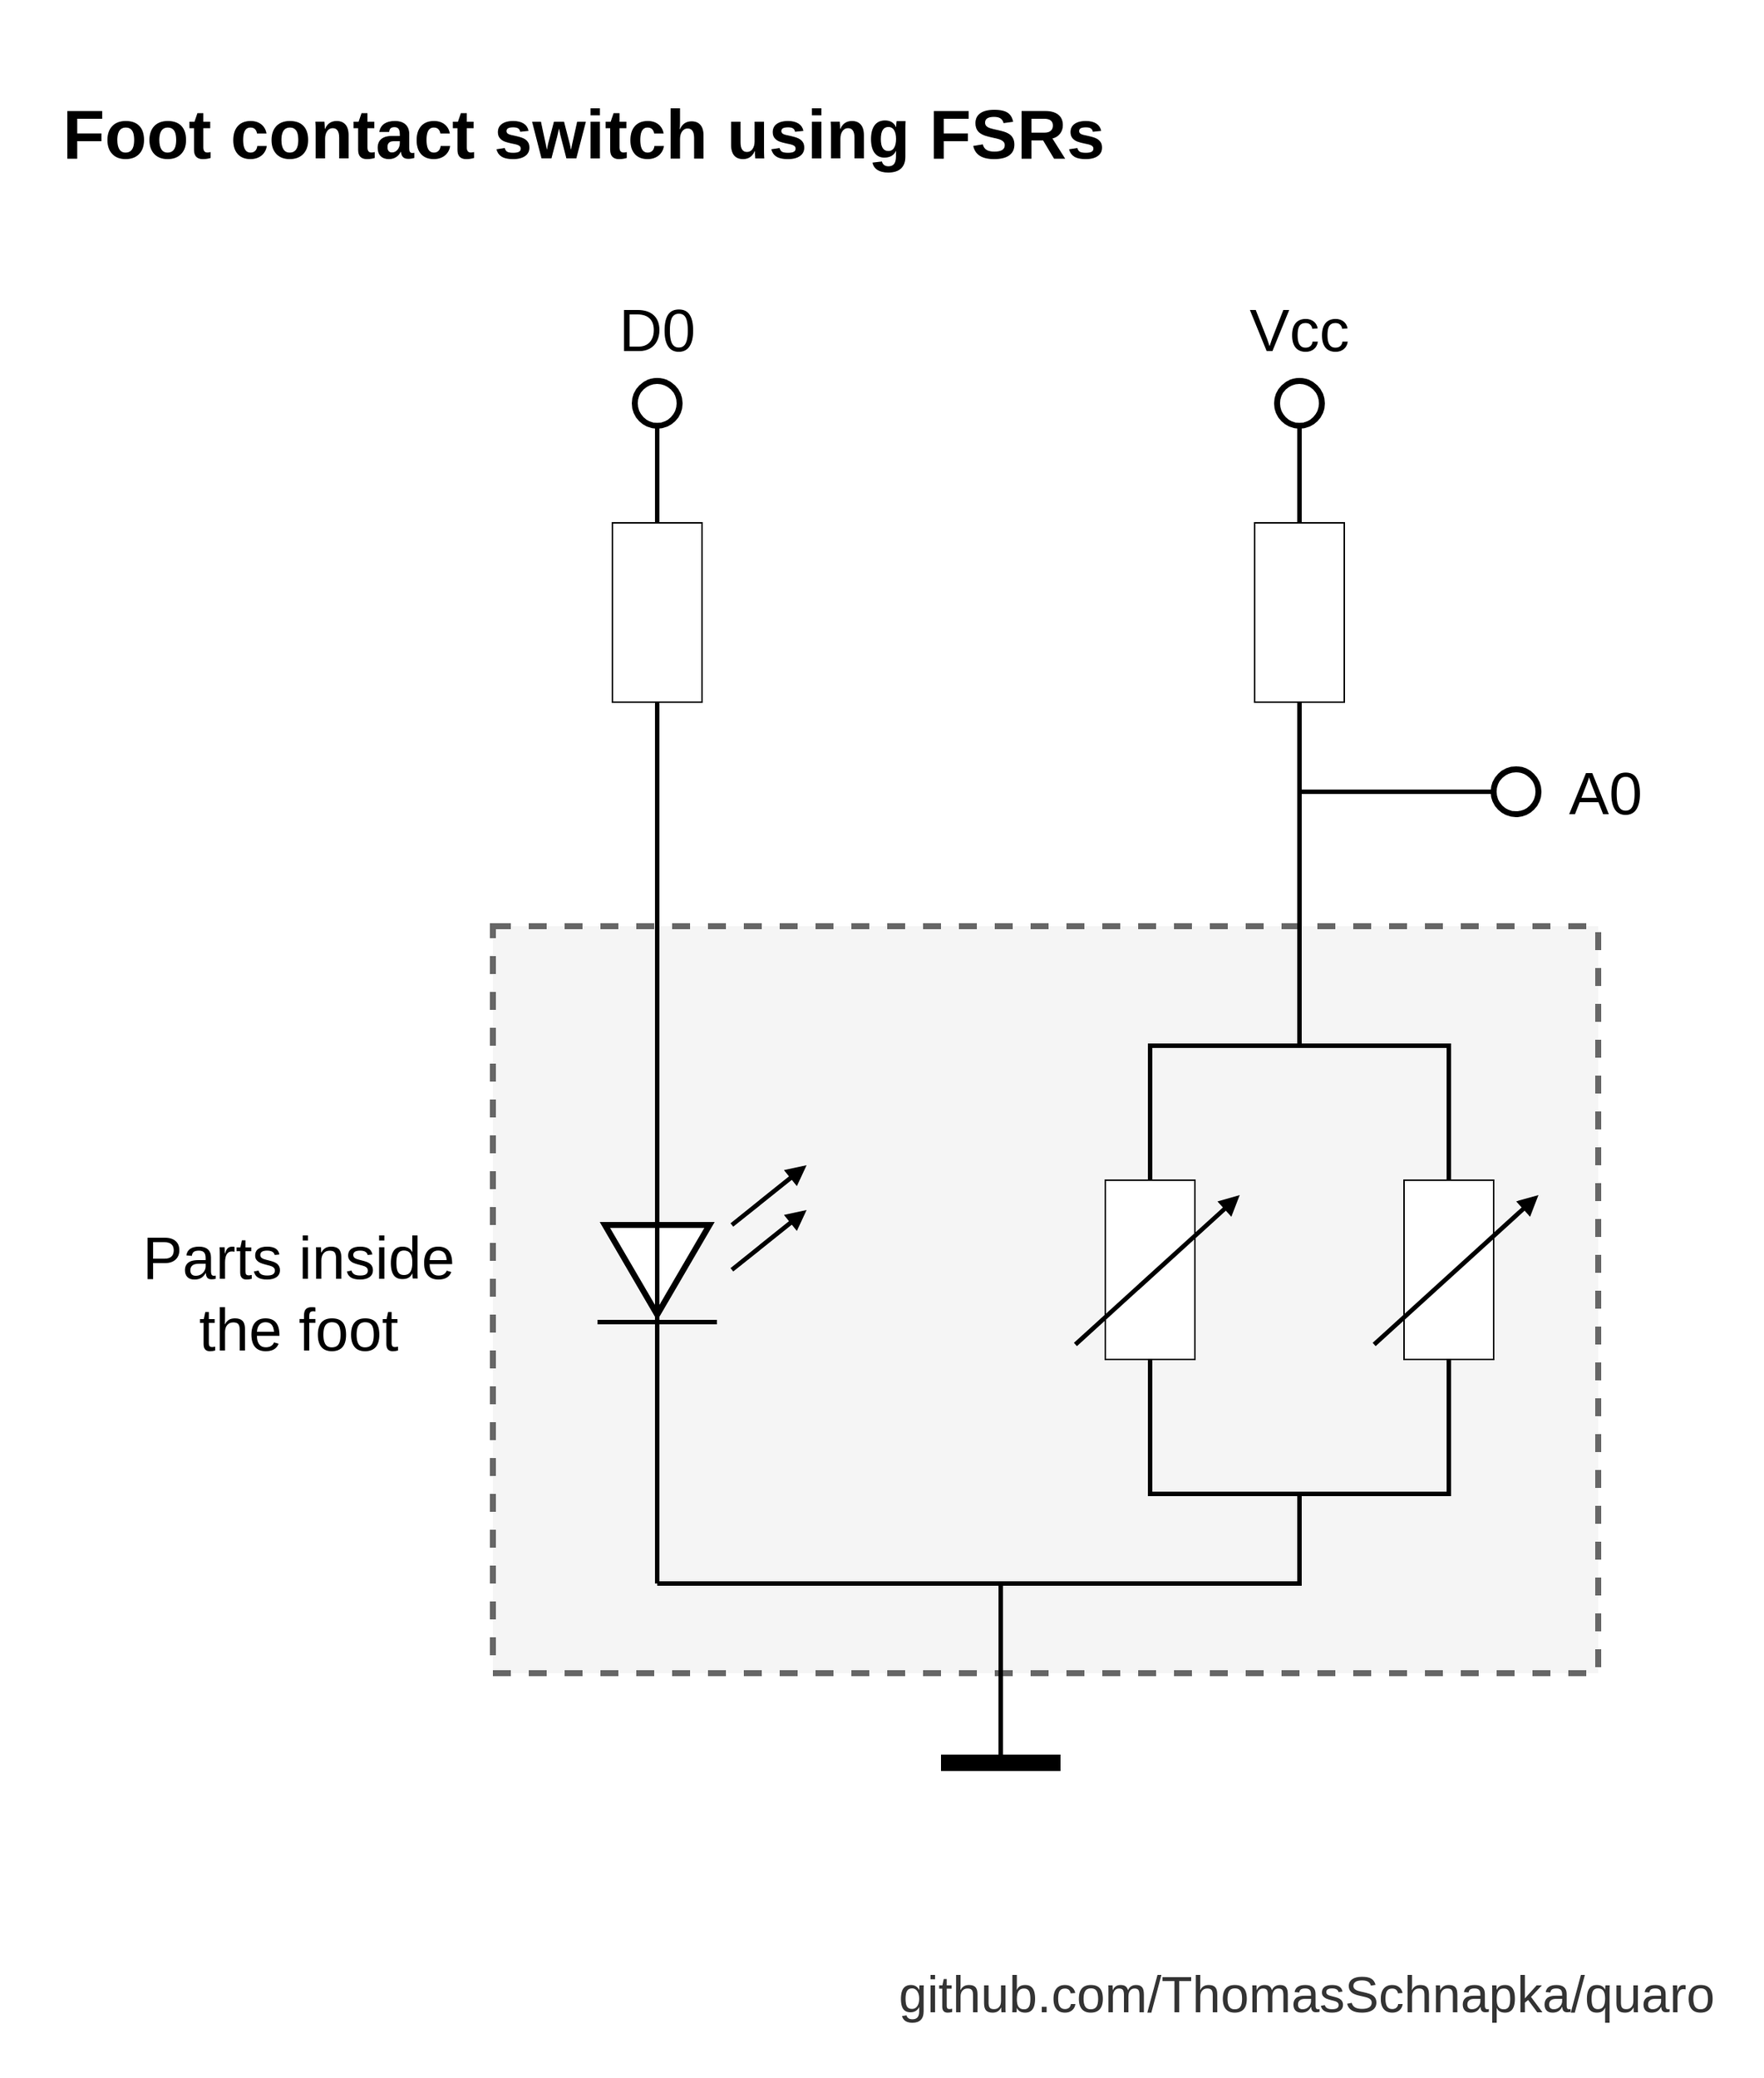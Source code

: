 <mxfile version="14.5.8" type="device"><diagram name="Page-1" id="16e2658f-23c8-b752-8be9-c03fbebb8bbe"><mxGraphModel dx="1886" dy="1250" grid="1" gridSize="10" guides="1" tooltips="1" connect="1" arrows="1" fold="1" page="1" pageScale="1" pageWidth="1100" pageHeight="850" background="#ffffff" math="0" shadow="0"><root><mxCell id="0"/><mxCell id="1" parent="0"/><mxCell id="TYT2jSsszLNIvgrHYWuR-41" value="" style="rounded=0;whiteSpace=wrap;html=1;dashed=1;strokeWidth=4;strokeColor=none;" vertex="1" parent="1"><mxGeometry x="-220" y="-600" width="1180" height="1390" as="geometry"/></mxCell><mxCell id="TYT2jSsszLNIvgrHYWuR-21" value="" style="rounded=0;whiteSpace=wrap;html=1;strokeWidth=4;fillColor=#f5f5f5;dashed=1;strokeColor=#666666;fontColor=#333333;" vertex="1" parent="1"><mxGeometry x="110" y="20" width="740" height="500" as="geometry"/></mxCell><mxCell id="TYT2jSsszLNIvgrHYWuR-6" style="edgeStyle=orthogonalEdgeStyle;rounded=0;orthogonalLoop=1;jettySize=auto;html=1;exitX=1;exitY=0.5;exitDx=0;exitDy=0;endArrow=none;endFill=0;strokeWidth=3;" edge="1" parent="1" source="TYT2jSsszLNIvgrHYWuR-1"><mxGeometry relative="1" as="geometry"><mxPoint x="750" y="189.857" as="targetPoint"/><Array as="points"><mxPoint x="550" y="100"/><mxPoint x="750" y="100"/></Array></mxGeometry></mxCell><mxCell id="TYT2jSsszLNIvgrHYWuR-1" value="" style="rounded=0;whiteSpace=wrap;html=1;rotation=-90;" vertex="1" parent="1"><mxGeometry x="490" y="220" width="120" height="60" as="geometry"/></mxCell><mxCell id="TYT2jSsszLNIvgrHYWuR-2" value="" style="endArrow=block;html=1;strokeWidth=3;endFill=1;" edge="1" parent="1"><mxGeometry width="50" height="50" relative="1" as="geometry"><mxPoint x="500" y="300" as="sourcePoint"/><mxPoint x="610" y="200" as="targetPoint"/></mxGeometry></mxCell><mxCell id="TYT2jSsszLNIvgrHYWuR-3" value="" style="rounded=0;whiteSpace=wrap;html=1;rotation=-90;" vertex="1" parent="1"><mxGeometry x="690" y="220" width="120" height="60" as="geometry"/></mxCell><mxCell id="TYT2jSsszLNIvgrHYWuR-4" value="" style="endArrow=block;html=1;strokeWidth=3;endFill=1;" edge="1" parent="1"><mxGeometry width="50" height="50" relative="1" as="geometry"><mxPoint x="700" y="300.0" as="sourcePoint"/><mxPoint x="810" y="200.0" as="targetPoint"/></mxGeometry></mxCell><mxCell id="TYT2jSsszLNIvgrHYWuR-7" style="edgeStyle=orthogonalEdgeStyle;rounded=0;orthogonalLoop=1;jettySize=auto;html=1;exitX=0;exitY=0.5;exitDx=0;exitDy=0;endArrow=none;endFill=0;strokeWidth=3;entryX=0;entryY=0.5;entryDx=0;entryDy=0;" edge="1" parent="1" source="TYT2jSsszLNIvgrHYWuR-1" target="TYT2jSsszLNIvgrHYWuR-3"><mxGeometry relative="1" as="geometry"><mxPoint x="760" y="310" as="targetPoint"/><mxPoint x="560" y="200.0" as="sourcePoint"/><Array as="points"><mxPoint x="550" y="400"/><mxPoint x="750" y="400"/></Array></mxGeometry></mxCell><mxCell id="TYT2jSsszLNIvgrHYWuR-8" value="" style="triangle;whiteSpace=wrap;html=1;rotation=90;strokeWidth=4;" vertex="1" parent="1"><mxGeometry x="190" y="215" width="60" height="70" as="geometry"/></mxCell><mxCell id="TYT2jSsszLNIvgrHYWuR-9" value="" style="endArrow=none;html=1;strokeWidth=3;" edge="1" parent="1"><mxGeometry width="50" height="50" relative="1" as="geometry"><mxPoint x="180" y="285" as="sourcePoint"/><mxPoint x="260" y="285" as="targetPoint"/></mxGeometry></mxCell><mxCell id="TYT2jSsszLNIvgrHYWuR-10" value="" style="endArrow=block;html=1;strokeWidth=3;endFill=1;" edge="1" parent="1"><mxGeometry width="50" height="50" relative="1" as="geometry"><mxPoint x="270" y="220" as="sourcePoint"/><mxPoint x="320" y="180" as="targetPoint"/></mxGeometry></mxCell><mxCell id="TYT2jSsszLNIvgrHYWuR-11" value="" style="endArrow=block;html=1;strokeWidth=3;endFill=1;" edge="1" parent="1"><mxGeometry width="50" height="50" relative="1" as="geometry"><mxPoint x="270" y="250.0" as="sourcePoint"/><mxPoint x="320" y="210.0" as="targetPoint"/></mxGeometry></mxCell><mxCell id="TYT2jSsszLNIvgrHYWuR-13" style="edgeStyle=orthogonalEdgeStyle;rounded=0;orthogonalLoop=1;jettySize=auto;html=1;endArrow=none;endFill=0;strokeWidth=3;" edge="1" parent="1" source="TYT2jSsszLNIvgrHYWuR-29"><mxGeometry relative="1" as="geometry"><mxPoint x="220" y="460" as="targetPoint"/><mxPoint x="210" y="-370" as="sourcePoint"/><Array as="points"><mxPoint x="220" y="70"/></Array></mxGeometry></mxCell><mxCell id="TYT2jSsszLNIvgrHYWuR-14" style="edgeStyle=orthogonalEdgeStyle;rounded=0;orthogonalLoop=1;jettySize=auto;html=1;endArrow=none;endFill=0;strokeWidth=3;" edge="1" parent="1"><mxGeometry relative="1" as="geometry"><mxPoint x="220" y="460" as="targetPoint"/><mxPoint x="650" y="400" as="sourcePoint"/><Array as="points"><mxPoint x="650" y="460"/></Array></mxGeometry></mxCell><mxCell id="TYT2jSsszLNIvgrHYWuR-15" style="edgeStyle=orthogonalEdgeStyle;rounded=0;orthogonalLoop=1;jettySize=auto;html=1;endArrow=none;endFill=0;strokeWidth=3;" edge="1" parent="1"><mxGeometry relative="1" as="geometry"><mxPoint x="450" y="460" as="targetPoint"/><mxPoint x="450" y="580" as="sourcePoint"/><Array as="points"><mxPoint x="450" y="580"/><mxPoint x="450" y="470"/></Array></mxGeometry></mxCell><mxCell id="TYT2jSsszLNIvgrHYWuR-16" style="edgeStyle=orthogonalEdgeStyle;rounded=0;orthogonalLoop=1;jettySize=auto;html=1;endArrow=none;endFill=0;strokeWidth=11;" edge="1" parent="1"><mxGeometry relative="1" as="geometry"><mxPoint x="490" y="580" as="targetPoint"/><mxPoint x="410" y="580" as="sourcePoint"/><Array as="points"><mxPoint x="410" y="580"/><mxPoint x="530" y="580"/></Array></mxGeometry></mxCell><mxCell id="TYT2jSsszLNIvgrHYWuR-17" value="" style="rounded=0;whiteSpace=wrap;html=1;rotation=-90;" vertex="1" parent="1"><mxGeometry x="590" y="-220" width="120" height="60" as="geometry"/></mxCell><mxCell id="TYT2jSsszLNIvgrHYWuR-18" style="edgeStyle=orthogonalEdgeStyle;rounded=0;orthogonalLoop=1;jettySize=auto;html=1;endArrow=none;endFill=0;strokeWidth=3;entryX=0;entryY=0.5;entryDx=0;entryDy=0;" edge="1" parent="1" target="TYT2jSsszLNIvgrHYWuR-17"><mxGeometry relative="1" as="geometry"><mxPoint x="460" y="470" as="targetPoint"/><mxPoint x="650" y="100" as="sourcePoint"/><Array as="points"><mxPoint x="650" y="20"/><mxPoint x="650" y="20"/></Array></mxGeometry></mxCell><mxCell id="TYT2jSsszLNIvgrHYWuR-19" style="edgeStyle=orthogonalEdgeStyle;rounded=0;orthogonalLoop=1;jettySize=auto;html=1;endArrow=none;endFill=0;strokeWidth=3;" edge="1" parent="1"><mxGeometry relative="1" as="geometry"><mxPoint x="780" y="-70" as="targetPoint"/><mxPoint x="660" y="-70" as="sourcePoint"/><Array as="points"><mxPoint x="650" y="-70"/><mxPoint x="650" y="-70"/></Array></mxGeometry></mxCell><mxCell id="TYT2jSsszLNIvgrHYWuR-23" value="" style="ellipse;whiteSpace=wrap;html=1;aspect=fixed;strokeWidth=4;" vertex="1" parent="1"><mxGeometry x="205" y="-345" width="30" height="30" as="geometry"/></mxCell><mxCell id="TYT2jSsszLNIvgrHYWuR-26" value="" style="ellipse;whiteSpace=wrap;html=1;aspect=fixed;strokeWidth=4;" vertex="1" parent="1"><mxGeometry x="635" y="-345" width="30" height="30" as="geometry"/></mxCell><mxCell id="TYT2jSsszLNIvgrHYWuR-27" style="edgeStyle=orthogonalEdgeStyle;rounded=0;orthogonalLoop=1;jettySize=auto;html=1;endArrow=none;endFill=0;strokeWidth=3;entryX=1;entryY=0.5;entryDx=0;entryDy=0;exitX=0.5;exitY=1;exitDx=0;exitDy=0;" edge="1" parent="1" source="TYT2jSsszLNIvgrHYWuR-26" target="TYT2jSsszLNIvgrHYWuR-17"><mxGeometry relative="1" as="geometry"><mxPoint x="230" y="470" as="targetPoint"/><mxPoint x="230" y="-305" as="sourcePoint"/><Array as="points"><mxPoint x="650" y="-305"/><mxPoint x="650" y="-305"/></Array></mxGeometry></mxCell><mxCell id="TYT2jSsszLNIvgrHYWuR-28" value="" style="ellipse;whiteSpace=wrap;html=1;aspect=fixed;strokeWidth=4;" vertex="1" parent="1"><mxGeometry x="780" y="-85" width="30" height="30" as="geometry"/></mxCell><mxCell id="TYT2jSsszLNIvgrHYWuR-29" value="" style="rounded=0;whiteSpace=wrap;html=1;rotation=-90;" vertex="1" parent="1"><mxGeometry x="160" y="-220" width="120" height="60" as="geometry"/></mxCell><mxCell id="TYT2jSsszLNIvgrHYWuR-30" style="edgeStyle=orthogonalEdgeStyle;rounded=0;orthogonalLoop=1;jettySize=auto;html=1;endArrow=none;endFill=0;strokeWidth=3;" edge="1" parent="1" source="TYT2jSsszLNIvgrHYWuR-23" target="TYT2jSsszLNIvgrHYWuR-29"><mxGeometry relative="1" as="geometry"><mxPoint x="220" y="460" as="targetPoint"/><mxPoint x="220" y="-315" as="sourcePoint"/><Array as="points"/></mxGeometry></mxCell><mxCell id="TYT2jSsszLNIvgrHYWuR-31" value="&lt;font style=&quot;font-size: 40px&quot;&gt;D0&lt;/font&gt;" style="text;html=1;strokeColor=none;fillColor=none;align=center;verticalAlign=middle;whiteSpace=wrap;rounded=0;dashed=1;" vertex="1" parent="1"><mxGeometry x="195" y="-390" width="50" height="20" as="geometry"/></mxCell><mxCell id="TYT2jSsszLNIvgrHYWuR-32" value="&lt;font style=&quot;font-size: 40px&quot;&gt;Vcc&lt;/font&gt;" style="text;html=1;strokeColor=none;fillColor=none;align=center;verticalAlign=middle;whiteSpace=wrap;rounded=0;dashed=1;" vertex="1" parent="1"><mxGeometry x="625" y="-390" width="50" height="20" as="geometry"/></mxCell><mxCell id="TYT2jSsszLNIvgrHYWuR-33" value="&lt;font style=&quot;font-size: 40px&quot;&gt;A0&lt;/font&gt;" style="text;html=1;strokeColor=none;fillColor=none;align=center;verticalAlign=middle;whiteSpace=wrap;rounded=0;dashed=1;" vertex="1" parent="1"><mxGeometry x="830" y="-80" width="50" height="20" as="geometry"/></mxCell><mxCell id="TYT2jSsszLNIvgrHYWuR-34" value="&lt;font style=&quot;font-size: 40px&quot;&gt;Parts inside the foot&lt;/font&gt;" style="text;html=1;strokeColor=none;fillColor=none;align=center;verticalAlign=middle;whiteSpace=wrap;rounded=0;dashed=1;" vertex="1" parent="1"><mxGeometry x="-150" y="150" width="260" height="230" as="geometry"/></mxCell><mxCell id="TYT2jSsszLNIvgrHYWuR-38" value="&lt;font style=&quot;font-size: 46px&quot;&gt;&lt;b&gt;Foot contact switch using FSRs&lt;/b&gt;&lt;/font&gt;" style="text;html=1;strokeColor=none;fillColor=none;align=left;verticalAlign=middle;whiteSpace=wrap;rounded=0;dashed=1;" vertex="1" parent="1"><mxGeometry x="-180" y="-550" width="990" height="80" as="geometry"/></mxCell><mxCell id="TYT2jSsszLNIvgrHYWuR-39" value="&lt;font style=&quot;font-size: 34px&quot;&gt;github.com/ThomasSchnapka/quaro&lt;/font&gt;" style="text;html=1;strokeColor=none;fillColor=none;align=right;verticalAlign=middle;whiteSpace=wrap;rounded=0;dashed=1;fontColor=#333333;" vertex="1" parent="1"><mxGeometry x="-130" y="700" width="1060" height="70" as="geometry"/></mxCell></root></mxGraphModel></diagram></mxfile>